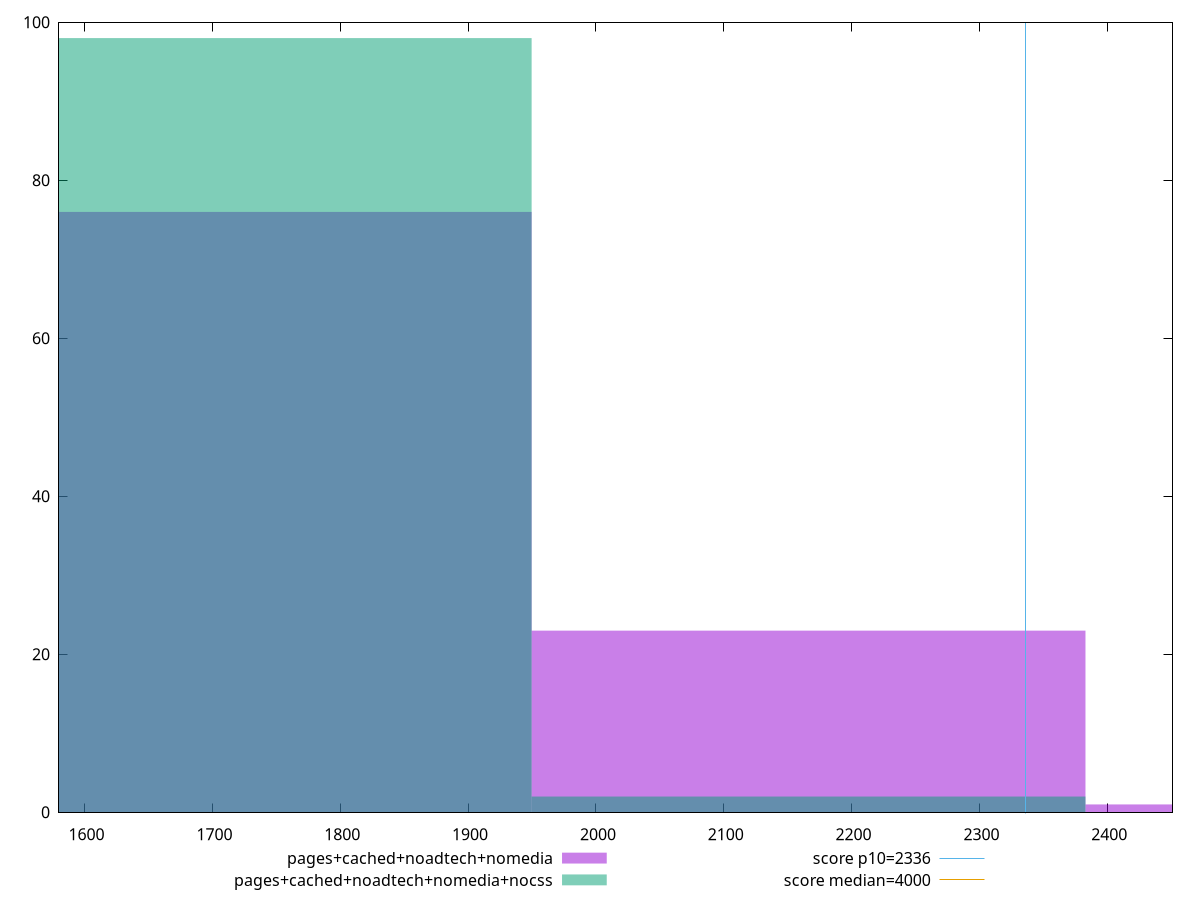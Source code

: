 reset

$pagesCachedNoadtechNomedia <<EOF
2599.6328901658417 1
2166.360741804868 23
1733.0885934438945 76
EOF

$pagesCachedNoadtechNomediaNocss <<EOF
2166.360741804868 2
1733.0885934438945 98
EOF

set key outside below
set boxwidth 433.27214836097363
set xrange [1580.0095:2451.071]
set yrange [0:100]
set trange [0:100]
set style fill transparent solid 0.5 noborder

set parametric
set terminal svg size 640, 500 enhanced background rgb 'white'
set output "report_00019_2021-02-10T18-14-37.922Z//first-contentful-paint/comparison/histogram/3_vs_4.svg"

plot $pagesCachedNoadtechNomedia title "pages+cached+noadtech+nomedia" with boxes, \
     $pagesCachedNoadtechNomediaNocss title "pages+cached+noadtech+nomedia+nocss" with boxes, \
     2336,t title "score p10=2336", \
     4000,t title "score median=4000"

reset
